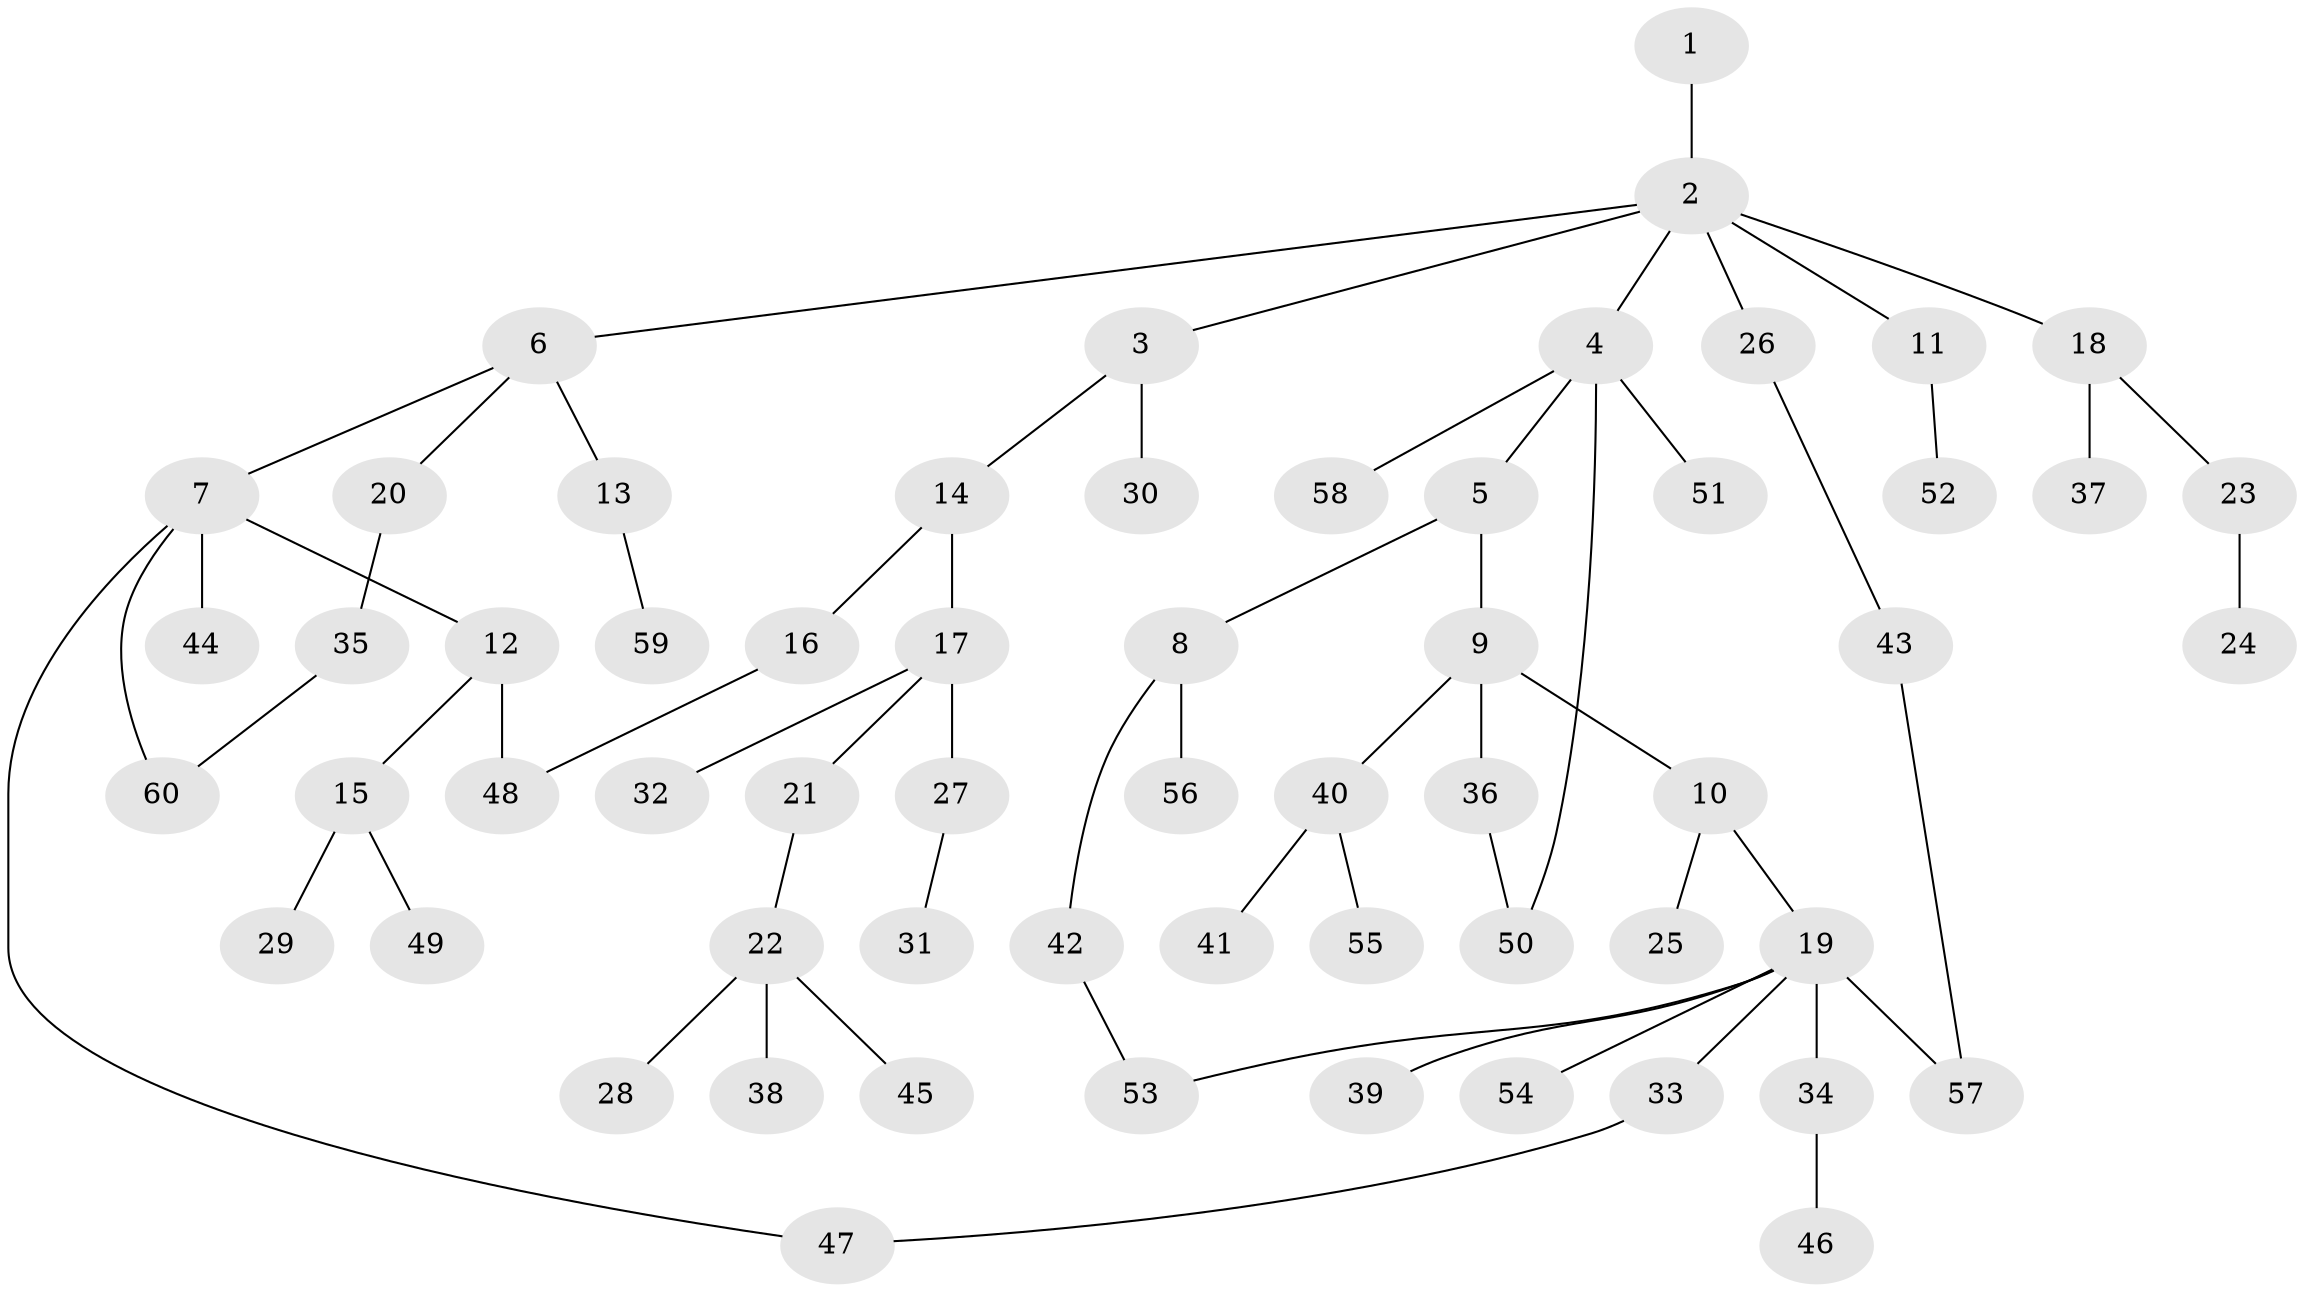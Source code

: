 // coarse degree distribution, {6: 0.046511627906976744, 4: 0.09302325581395349, 3: 0.13953488372093023, 2: 0.4418604651162791, 1: 0.27906976744186046}
// Generated by graph-tools (version 1.1) at 2025/36/03/04/25 23:36:06]
// undirected, 60 vertices, 65 edges
graph export_dot {
  node [color=gray90,style=filled];
  1;
  2;
  3;
  4;
  5;
  6;
  7;
  8;
  9;
  10;
  11;
  12;
  13;
  14;
  15;
  16;
  17;
  18;
  19;
  20;
  21;
  22;
  23;
  24;
  25;
  26;
  27;
  28;
  29;
  30;
  31;
  32;
  33;
  34;
  35;
  36;
  37;
  38;
  39;
  40;
  41;
  42;
  43;
  44;
  45;
  46;
  47;
  48;
  49;
  50;
  51;
  52;
  53;
  54;
  55;
  56;
  57;
  58;
  59;
  60;
  1 -- 2;
  2 -- 3;
  2 -- 4;
  2 -- 6;
  2 -- 11;
  2 -- 18;
  2 -- 26;
  3 -- 14;
  3 -- 30;
  4 -- 5;
  4 -- 51;
  4 -- 58;
  4 -- 50;
  5 -- 8;
  5 -- 9;
  6 -- 7;
  6 -- 13;
  6 -- 20;
  7 -- 12;
  7 -- 44;
  7 -- 60;
  7 -- 47;
  8 -- 42;
  8 -- 56;
  9 -- 10;
  9 -- 36;
  9 -- 40;
  10 -- 19;
  10 -- 25;
  11 -- 52;
  12 -- 15;
  12 -- 48;
  13 -- 59;
  14 -- 16;
  14 -- 17;
  15 -- 29;
  15 -- 49;
  16 -- 48;
  17 -- 21;
  17 -- 27;
  17 -- 32;
  18 -- 23;
  18 -- 37;
  19 -- 33;
  19 -- 34;
  19 -- 39;
  19 -- 53;
  19 -- 54;
  19 -- 57;
  20 -- 35;
  21 -- 22;
  22 -- 28;
  22 -- 38;
  22 -- 45;
  23 -- 24;
  26 -- 43;
  27 -- 31;
  33 -- 47;
  34 -- 46;
  35 -- 60;
  36 -- 50;
  40 -- 41;
  40 -- 55;
  42 -- 53;
  43 -- 57;
}

